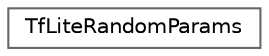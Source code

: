 digraph "Graphical Class Hierarchy"
{
 // LATEX_PDF_SIZE
  bgcolor="transparent";
  edge [fontname=Helvetica,fontsize=10,labelfontname=Helvetica,labelfontsize=10];
  node [fontname=Helvetica,fontsize=10,shape=box,height=0.2,width=0.4];
  rankdir="LR";
  Node0 [id="Node000000",label="TfLiteRandomParams",height=0.2,width=0.4,color="grey40", fillcolor="white", style="filled",URL="$struct_tf_lite_random_params.html",tooltip=" "];
}
